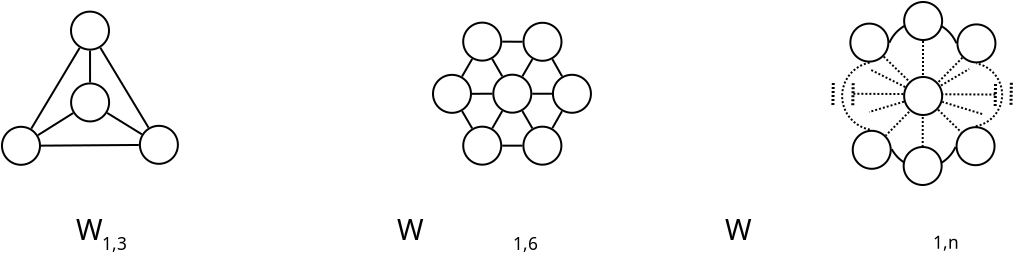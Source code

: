 <?xml version="1.0" encoding="UTF-8"?>
<dia:diagram xmlns:dia="http://www.lysator.liu.se/~alla/dia/">
  <dia:layer name="Background" visible="true" active="true">
    <dia:object type="Standard - Ellipse" version="0" id="O0">
      <dia:attribute name="obj_pos">
        <dia:point val="54.773,15.03"/>
      </dia:attribute>
      <dia:attribute name="obj_bb">
        <dia:rectangle val="54.722,14.98;56.722,16.98"/>
      </dia:attribute>
      <dia:attribute name="elem_corner">
        <dia:point val="54.773,15.03"/>
      </dia:attribute>
      <dia:attribute name="elem_width">
        <dia:real val="1.9"/>
      </dia:attribute>
      <dia:attribute name="elem_height">
        <dia:real val="1.9"/>
      </dia:attribute>
      <dia:attribute name="border_width">
        <dia:real val="0.1"/>
      </dia:attribute>
      <dia:attribute name="aspect">
        <dia:enum val="2"/>
      </dia:attribute>
    </dia:object>
    <dia:object type="Standard - Ellipse" version="0" id="O1">
      <dia:attribute name="obj_pos">
        <dia:point val="60.127,15.07"/>
      </dia:attribute>
      <dia:attribute name="obj_bb">
        <dia:rectangle val="60.078,15.02;62.078,17.02"/>
      </dia:attribute>
      <dia:attribute name="elem_corner">
        <dia:point val="60.127,15.07"/>
      </dia:attribute>
      <dia:attribute name="elem_width">
        <dia:real val="1.9"/>
      </dia:attribute>
      <dia:attribute name="elem_height">
        <dia:real val="1.9"/>
      </dia:attribute>
      <dia:attribute name="border_width">
        <dia:real val="0.1"/>
      </dia:attribute>
      <dia:attribute name="aspect">
        <dia:enum val="2"/>
      </dia:attribute>
    </dia:object>
    <dia:object type="Standard - Ellipse" version="0" id="O2">
      <dia:attribute name="obj_pos">
        <dia:point val="60.083,20.21"/>
      </dia:attribute>
      <dia:attribute name="obj_bb">
        <dia:rectangle val="60.032,20.16;62.032,22.16"/>
      </dia:attribute>
      <dia:attribute name="elem_corner">
        <dia:point val="60.083,20.21"/>
      </dia:attribute>
      <dia:attribute name="elem_width">
        <dia:real val="1.9"/>
      </dia:attribute>
      <dia:attribute name="elem_height">
        <dia:real val="1.9"/>
      </dia:attribute>
      <dia:attribute name="border_width">
        <dia:real val="0.1"/>
      </dia:attribute>
      <dia:attribute name="aspect">
        <dia:enum val="2"/>
      </dia:attribute>
    </dia:object>
    <dia:object type="Standard - Ellipse" version="0" id="O3">
      <dia:attribute name="obj_pos">
        <dia:point val="54.892,20.39"/>
      </dia:attribute>
      <dia:attribute name="obj_bb">
        <dia:rectangle val="54.843,20.34;56.843,22.34"/>
      </dia:attribute>
      <dia:attribute name="elem_corner">
        <dia:point val="54.892,20.39"/>
      </dia:attribute>
      <dia:attribute name="elem_width">
        <dia:real val="1.9"/>
      </dia:attribute>
      <dia:attribute name="elem_height">
        <dia:real val="1.9"/>
      </dia:attribute>
      <dia:attribute name="border_width">
        <dia:real val="0.1"/>
      </dia:attribute>
      <dia:attribute name="aspect">
        <dia:enum val="2"/>
      </dia:attribute>
    </dia:object>
    <dia:object type="Standard - Arc" version="0" id="O4">
      <dia:attribute name="obj_pos">
        <dia:point val="61.032,21.16"/>
      </dia:attribute>
      <dia:attribute name="obj_bb">
        <dia:rectangle val="60.982,15.97;62.412,21.21"/>
      </dia:attribute>
      <dia:attribute name="conn_endpoints">
        <dia:point val="61.032,21.16"/>
        <dia:point val="61.078,16.02"/>
      </dia:attribute>
      <dia:attribute name="curve_distance">
        <dia:real val="1.307"/>
      </dia:attribute>
      <dia:attribute name="line_width">
        <dia:real val="0.1"/>
      </dia:attribute>
      <dia:attribute name="line_style">
        <dia:enum val="4"/>
      </dia:attribute>
      <dia:connections>
        <dia:connection handle="0" to="O2" connection="8"/>
        <dia:connection handle="1" to="O1" connection="8"/>
      </dia:connections>
    </dia:object>
    <dia:object type="Standard - Arc" version="0" id="O5">
      <dia:attribute name="obj_pos">
        <dia:point val="55.722,15.98"/>
      </dia:attribute>
      <dia:attribute name="obj_bb">
        <dia:rectangle val="54.312,15.929;55.894,21.391"/>
      </dia:attribute>
      <dia:attribute name="conn_endpoints">
        <dia:point val="55.722,15.98"/>
        <dia:point val="55.843,21.34"/>
      </dia:attribute>
      <dia:attribute name="curve_distance">
        <dia:real val="1.42"/>
      </dia:attribute>
      <dia:attribute name="line_width">
        <dia:real val="0.1"/>
      </dia:attribute>
      <dia:attribute name="line_style">
        <dia:enum val="4"/>
      </dia:attribute>
      <dia:connections>
        <dia:connection handle="0" to="O0" connection="8"/>
        <dia:connection handle="1" to="O3" connection="8"/>
      </dia:connections>
    </dia:object>
    <dia:object type="Standard - Arc" version="0" id="O6">
      <dia:attribute name="obj_pos">
        <dia:point val="55.843,21.34"/>
      </dia:attribute>
      <dia:attribute name="obj_bb">
        <dia:rectangle val="55.791,21.108;61.084,22.297"/>
      </dia:attribute>
      <dia:attribute name="conn_endpoints">
        <dia:point val="55.843,21.34"/>
        <dia:point val="61.032,21.16"/>
      </dia:attribute>
      <dia:attribute name="curve_distance">
        <dia:real val="0.995"/>
      </dia:attribute>
      <dia:attribute name="line_width">
        <dia:real val="0.1"/>
      </dia:attribute>
      <dia:connections>
        <dia:connection handle="0" to="O3" connection="8"/>
        <dia:connection handle="1" to="O2" connection="8"/>
      </dia:connections>
    </dia:object>
    <dia:object type="Standard - Arc" version="0" id="O7">
      <dia:attribute name="obj_pos">
        <dia:point val="61.078,16.02"/>
      </dia:attribute>
      <dia:attribute name="obj_bb">
        <dia:rectangle val="55.672,14.849;61.128,16.07"/>
      </dia:attribute>
      <dia:attribute name="conn_endpoints">
        <dia:point val="61.078,16.02"/>
        <dia:point val="55.722,15.98"/>
      </dia:attribute>
      <dia:attribute name="curve_distance">
        <dia:real val="1.101"/>
      </dia:attribute>
      <dia:attribute name="line_width">
        <dia:real val="0.1"/>
      </dia:attribute>
      <dia:connections>
        <dia:connection handle="0" to="O1" connection="8"/>
        <dia:connection handle="1" to="O0" connection="8"/>
      </dia:connections>
    </dia:object>
    <dia:object type="Standard - Ellipse" version="0" id="O8">
      <dia:attribute name="obj_pos">
        <dia:point val="57.462,13.95"/>
      </dia:attribute>
      <dia:attribute name="obj_bb">
        <dia:rectangle val="57.413,13.9;59.413,15.9"/>
      </dia:attribute>
      <dia:attribute name="elem_corner">
        <dia:point val="57.462,13.95"/>
      </dia:attribute>
      <dia:attribute name="elem_width">
        <dia:real val="1.9"/>
      </dia:attribute>
      <dia:attribute name="elem_height">
        <dia:real val="1.9"/>
      </dia:attribute>
      <dia:attribute name="border_width">
        <dia:real val="0.1"/>
      </dia:attribute>
      <dia:attribute name="aspect">
        <dia:enum val="2"/>
      </dia:attribute>
    </dia:object>
    <dia:object type="Standard - Ellipse" version="0" id="O9">
      <dia:attribute name="obj_pos">
        <dia:point val="57.438,21.2"/>
      </dia:attribute>
      <dia:attribute name="obj_bb">
        <dia:rectangle val="57.388,21.15;59.388,23.15"/>
      </dia:attribute>
      <dia:attribute name="elem_corner">
        <dia:point val="57.438,21.2"/>
      </dia:attribute>
      <dia:attribute name="elem_width">
        <dia:real val="1.9"/>
      </dia:attribute>
      <dia:attribute name="elem_height">
        <dia:real val="1.9"/>
      </dia:attribute>
      <dia:attribute name="border_width">
        <dia:real val="0.1"/>
      </dia:attribute>
      <dia:attribute name="aspect">
        <dia:enum val="2"/>
      </dia:attribute>
    </dia:object>
    <dia:object type="Standard - Line" version="0" id="O10">
      <dia:attribute name="obj_pos">
        <dia:point val="58.388,21.2"/>
      </dia:attribute>
      <dia:attribute name="obj_bb">
        <dia:rectangle val="58.337,15.85;58.459,21.25"/>
      </dia:attribute>
      <dia:attribute name="conn_endpoints">
        <dia:point val="58.388,21.2"/>
        <dia:point val="58.408,15.9"/>
      </dia:attribute>
      <dia:attribute name="numcp">
        <dia:int val="1"/>
      </dia:attribute>
      <dia:attribute name="line_width">
        <dia:real val="0.1"/>
      </dia:attribute>
      <dia:attribute name="line_style">
        <dia:enum val="4"/>
      </dia:attribute>
      <dia:connections>
        <dia:connection handle="0" to="O9" connection="1"/>
        <dia:connection handle="1" to="O8" connection="8"/>
      </dia:connections>
    </dia:object>
    <dia:object type="Standard - Line" version="0" id="O11">
      <dia:attribute name="obj_pos">
        <dia:point val="59.131,18.228"/>
      </dia:attribute>
      <dia:attribute name="obj_bb">
        <dia:rectangle val="59.063,17.232;60.781,18.297"/>
      </dia:attribute>
      <dia:attribute name="conn_endpoints">
        <dia:point val="59.131,18.228"/>
        <dia:point val="60.712,17.3"/>
      </dia:attribute>
      <dia:attribute name="numcp">
        <dia:int val="1"/>
      </dia:attribute>
      <dia:attribute name="line_width">
        <dia:real val="0.1"/>
      </dia:attribute>
      <dia:attribute name="line_style">
        <dia:enum val="4"/>
      </dia:attribute>
      <dia:connections>
        <dia:connection handle="0" to="O55" connection="8"/>
      </dia:connections>
    </dia:object>
    <dia:object type="Standard - Line" version="0" id="O12">
      <dia:attribute name="obj_pos">
        <dia:point val="60.377,16.732"/>
      </dia:attribute>
      <dia:attribute name="obj_bb">
        <dia:rectangle val="56.473,16.662;60.447,20.698"/>
      </dia:attribute>
      <dia:attribute name="conn_endpoints">
        <dia:point val="60.377,16.732"/>
        <dia:point val="56.544,20.628"/>
      </dia:attribute>
      <dia:attribute name="numcp">
        <dia:int val="1"/>
      </dia:attribute>
      <dia:attribute name="line_width">
        <dia:real val="0.1"/>
      </dia:attribute>
      <dia:attribute name="line_style">
        <dia:enum val="4"/>
      </dia:attribute>
      <dia:connections>
        <dia:connection handle="0" to="O1" connection="8"/>
        <dia:connection handle="1" to="O3" connection="8"/>
      </dia:connections>
    </dia:object>
    <dia:object type="Standard - Line" version="0" id="O13">
      <dia:attribute name="obj_pos">
        <dia:point val="57.454,18.934"/>
      </dia:attribute>
      <dia:attribute name="obj_bb">
        <dia:rectangle val="55.65,18.872;57.516,19.512"/>
      </dia:attribute>
      <dia:attribute name="conn_endpoints">
        <dia:point val="57.454,18.934"/>
        <dia:point val="55.712,19.45"/>
      </dia:attribute>
      <dia:attribute name="numcp">
        <dia:int val="1"/>
      </dia:attribute>
      <dia:attribute name="line_width">
        <dia:real val="0.1"/>
      </dia:attribute>
      <dia:attribute name="line_style">
        <dia:enum val="4"/>
      </dia:attribute>
      <dia:connections>
        <dia:connection handle="0" to="O55" connection="8"/>
      </dia:connections>
    </dia:object>
    <dia:object type="Standard - Line" version="0" id="O14">
      <dia:attribute name="obj_pos">
        <dia:point val="57.518,18.203"/>
      </dia:attribute>
      <dia:attribute name="obj_bb">
        <dia:rectangle val="55.745,17.283;57.585,18.27"/>
      </dia:attribute>
      <dia:attribute name="conn_endpoints">
        <dia:point val="57.518,18.203"/>
        <dia:point val="55.812,17.35"/>
      </dia:attribute>
      <dia:attribute name="numcp">
        <dia:int val="1"/>
      </dia:attribute>
      <dia:attribute name="line_width">
        <dia:real val="0.1"/>
      </dia:attribute>
      <dia:attribute name="line_style">
        <dia:enum val="4"/>
      </dia:attribute>
      <dia:connections>
        <dia:connection handle="0" to="O55" connection="8"/>
      </dia:connections>
    </dia:object>
    <dia:object type="Standard - Line" version="0" id="O15">
      <dia:attribute name="obj_pos">
        <dia:point val="61.362,19.55"/>
      </dia:attribute>
      <dia:attribute name="obj_bb">
        <dia:rectangle val="59.307,18.88;61.425,19.612"/>
      </dia:attribute>
      <dia:attribute name="conn_endpoints">
        <dia:point val="61.362,19.55"/>
        <dia:point val="59.369,18.942"/>
      </dia:attribute>
      <dia:attribute name="numcp">
        <dia:int val="1"/>
      </dia:attribute>
      <dia:attribute name="line_width">
        <dia:real val="0.1"/>
      </dia:attribute>
      <dia:attribute name="line_style">
        <dia:enum val="4"/>
      </dia:attribute>
      <dia:connections>
        <dia:connection handle="1" to="O55" connection="8"/>
      </dia:connections>
    </dia:object>
    <dia:object type="Standard - Line" version="0" id="O16">
      <dia:attribute name="obj_pos">
        <dia:point val="56.438,16.678"/>
      </dia:attribute>
      <dia:attribute name="obj_bb">
        <dia:rectangle val="56.368,16.608;60.387,20.532"/>
      </dia:attribute>
      <dia:attribute name="conn_endpoints">
        <dia:point val="56.438,16.678"/>
        <dia:point val="60.317,20.462"/>
      </dia:attribute>
      <dia:attribute name="numcp">
        <dia:int val="1"/>
      </dia:attribute>
      <dia:attribute name="line_width">
        <dia:real val="0.1"/>
      </dia:attribute>
      <dia:attribute name="line_style">
        <dia:enum val="4"/>
      </dia:attribute>
      <dia:connections>
        <dia:connection handle="0" to="O0" connection="8"/>
        <dia:connection handle="1" to="O2" connection="8"/>
      </dia:connections>
    </dia:object>
    <dia:object type="Standard - Line" version="0" id="O17">
      <dia:attribute name="obj_pos">
        <dia:point val="62.023,18.578"/>
      </dia:attribute>
      <dia:attribute name="obj_bb">
        <dia:rectangle val="54.854,18.488;62.073,18.628"/>
      </dia:attribute>
      <dia:attribute name="conn_endpoints">
        <dia:point val="62.023,18.578"/>
        <dia:point val="54.904,18.538"/>
      </dia:attribute>
      <dia:attribute name="numcp">
        <dia:int val="1"/>
      </dia:attribute>
      <dia:attribute name="line_width">
        <dia:real val="0.1"/>
      </dia:attribute>
      <dia:attribute name="line_style">
        <dia:enum val="4"/>
      </dia:attribute>
      <dia:connections>
        <dia:connection handle="0" to="O18" connection="0"/>
        <dia:connection handle="1" to="O19" connection="0"/>
      </dia:connections>
    </dia:object>
    <dia:object type="Standard - Line" version="0" id="O18">
      <dia:attribute name="obj_pos">
        <dia:point val="62.013,19.15"/>
      </dia:attribute>
      <dia:attribute name="obj_bb">
        <dia:rectangle val="61.936,17.93;62.11,19.226"/>
      </dia:attribute>
      <dia:attribute name="conn_endpoints">
        <dia:point val="62.013,19.15"/>
        <dia:point val="62.033,18.006"/>
      </dia:attribute>
      <dia:attribute name="numcp">
        <dia:int val="1"/>
      </dia:attribute>
      <dia:attribute name="line_width">
        <dia:real val="0.15"/>
      </dia:attribute>
      <dia:attribute name="line_style">
        <dia:enum val="4"/>
      </dia:attribute>
    </dia:object>
    <dia:object type="Standard - Line" version="0" id="O19">
      <dia:attribute name="obj_pos">
        <dia:point val="54.894,19.11"/>
      </dia:attribute>
      <dia:attribute name="obj_bb">
        <dia:rectangle val="54.818,17.89;54.991,19.187"/>
      </dia:attribute>
      <dia:attribute name="conn_endpoints">
        <dia:point val="54.894,19.11"/>
        <dia:point val="54.915,17.966"/>
      </dia:attribute>
      <dia:attribute name="numcp">
        <dia:int val="1"/>
      </dia:attribute>
      <dia:attribute name="line_width">
        <dia:real val="0.15"/>
      </dia:attribute>
      <dia:attribute name="line_style">
        <dia:enum val="4"/>
      </dia:attribute>
    </dia:object>
    <dia:object type="Standard - Line" version="0" id="O20">
      <dia:attribute name="obj_pos">
        <dia:point val="53.899,19.1"/>
      </dia:attribute>
      <dia:attribute name="obj_bb">
        <dia:rectangle val="53.822,17.88;53.996,19.177"/>
      </dia:attribute>
      <dia:attribute name="conn_endpoints">
        <dia:point val="53.899,19.1"/>
        <dia:point val="53.92,17.956"/>
      </dia:attribute>
      <dia:attribute name="numcp">
        <dia:int val="1"/>
      </dia:attribute>
      <dia:attribute name="line_width">
        <dia:real val="0.15"/>
      </dia:attribute>
      <dia:attribute name="line_style">
        <dia:enum val="4"/>
      </dia:attribute>
    </dia:object>
    <dia:object type="Standard - Line" version="0" id="O21">
      <dia:attribute name="obj_pos">
        <dia:point val="62.804,19.09"/>
      </dia:attribute>
      <dia:attribute name="obj_bb">
        <dia:rectangle val="62.727,17.87;62.901,19.167"/>
      </dia:attribute>
      <dia:attribute name="conn_endpoints">
        <dia:point val="62.804,19.09"/>
        <dia:point val="62.825,17.946"/>
      </dia:attribute>
      <dia:attribute name="numcp">
        <dia:int val="1"/>
      </dia:attribute>
      <dia:attribute name="line_width">
        <dia:real val="0.15"/>
      </dia:attribute>
      <dia:attribute name="line_style">
        <dia:enum val="4"/>
      </dia:attribute>
    </dia:object>
    <dia:object type="Standard - Text" version="1" id="O22">
      <dia:attribute name="obj_pos">
        <dia:point val="17.361,26.344"/>
      </dia:attribute>
      <dia:attribute name="obj_bb">
        <dia:rectangle val="17.361,25.539;18.736,26.549"/>
      </dia:attribute>
      <dia:attribute name="text">
        <dia:composite type="text">
          <dia:attribute name="string">
            <dia:string>#1,3#</dia:string>
          </dia:attribute>
          <dia:attribute name="font">
            <dia:font family="sans" style="0" name="Helvetica"/>
          </dia:attribute>
          <dia:attribute name="height">
            <dia:real val="1.082"/>
          </dia:attribute>
          <dia:attribute name="pos">
            <dia:point val="17.361,26.344"/>
          </dia:attribute>
          <dia:attribute name="color">
            <dia:color val="#000000"/>
          </dia:attribute>
          <dia:attribute name="alignment">
            <dia:enum val="0"/>
          </dia:attribute>
        </dia:composite>
      </dia:attribute>
      <dia:attribute name="valign">
        <dia:enum val="3"/>
      </dia:attribute>
    </dia:object>
    <dia:object type="Standard - Ellipse" version="0" id="O23">
      <dia:attribute name="obj_pos">
        <dia:point val="12.355,20.19"/>
      </dia:attribute>
      <dia:attribute name="obj_bb">
        <dia:rectangle val="12.305,20.14;14.305,22.14"/>
      </dia:attribute>
      <dia:attribute name="elem_corner">
        <dia:point val="12.355,20.19"/>
      </dia:attribute>
      <dia:attribute name="elem_width">
        <dia:real val="1.9"/>
      </dia:attribute>
      <dia:attribute name="elem_height">
        <dia:real val="1.9"/>
      </dia:attribute>
      <dia:attribute name="border_width">
        <dia:real val="0.1"/>
      </dia:attribute>
      <dia:attribute name="aspect">
        <dia:enum val="2"/>
      </dia:attribute>
    </dia:object>
    <dia:object type="Standard - Text" version="1" id="O24">
      <dia:attribute name="obj_pos">
        <dia:point val="16.05,25.85"/>
      </dia:attribute>
      <dia:attribute name="obj_bb">
        <dia:rectangle val="16.05,24.52;58.97,26.188"/>
      </dia:attribute>
      <dia:attribute name="text">
        <dia:composite type="text">
          <dia:attribute name="string">
            <dia:string>#W                                          W                                           W#</dia:string>
          </dia:attribute>
          <dia:attribute name="font">
            <dia:font family="sans" style="0" name="Helvetica"/>
          </dia:attribute>
          <dia:attribute name="height">
            <dia:real val="1.788"/>
          </dia:attribute>
          <dia:attribute name="pos">
            <dia:point val="16.05,25.85"/>
          </dia:attribute>
          <dia:attribute name="color">
            <dia:color val="#000000"/>
          </dia:attribute>
          <dia:attribute name="alignment">
            <dia:enum val="0"/>
          </dia:attribute>
        </dia:composite>
      </dia:attribute>
      <dia:attribute name="valign">
        <dia:enum val="3"/>
      </dia:attribute>
    </dia:object>
    <dia:object type="Standard - Text" version="1" id="O25">
      <dia:attribute name="obj_pos">
        <dia:point val="37.905,26.345"/>
      </dia:attribute>
      <dia:attribute name="obj_bb">
        <dia:rectangle val="37.905,25.54;39.28,26.55"/>
      </dia:attribute>
      <dia:attribute name="text">
        <dia:composite type="text">
          <dia:attribute name="string">
            <dia:string>#1,6#</dia:string>
          </dia:attribute>
          <dia:attribute name="font">
            <dia:font family="sans" style="0" name="Helvetica"/>
          </dia:attribute>
          <dia:attribute name="height">
            <dia:real val="1.082"/>
          </dia:attribute>
          <dia:attribute name="pos">
            <dia:point val="37.905,26.345"/>
          </dia:attribute>
          <dia:attribute name="color">
            <dia:color val="#000000"/>
          </dia:attribute>
          <dia:attribute name="alignment">
            <dia:enum val="0"/>
          </dia:attribute>
        </dia:composite>
      </dia:attribute>
      <dia:attribute name="valign">
        <dia:enum val="3"/>
      </dia:attribute>
    </dia:object>
    <dia:object type="Standard - Text" version="1" id="O26">
      <dia:attribute name="obj_pos">
        <dia:point val="58.91,26.285"/>
      </dia:attribute>
      <dia:attribute name="obj_bb">
        <dia:rectangle val="58.91,25.48;60.285,26.49"/>
      </dia:attribute>
      <dia:attribute name="text">
        <dia:composite type="text">
          <dia:attribute name="string">
            <dia:string>#1,n#</dia:string>
          </dia:attribute>
          <dia:attribute name="font">
            <dia:font family="sans" style="0" name="Helvetica"/>
          </dia:attribute>
          <dia:attribute name="height">
            <dia:real val="1.082"/>
          </dia:attribute>
          <dia:attribute name="pos">
            <dia:point val="58.91,26.285"/>
          </dia:attribute>
          <dia:attribute name="color">
            <dia:color val="#000000"/>
          </dia:attribute>
          <dia:attribute name="alignment">
            <dia:enum val="0"/>
          </dia:attribute>
        </dia:composite>
      </dia:attribute>
      <dia:attribute name="valign">
        <dia:enum val="3"/>
      </dia:attribute>
    </dia:object>
    <dia:object type="Standard - Ellipse" version="0" id="O27">
      <dia:attribute name="obj_pos">
        <dia:point val="19.25,20.141"/>
      </dia:attribute>
      <dia:attribute name="obj_bb">
        <dia:rectangle val="19.2,20.091;21.2,22.091"/>
      </dia:attribute>
      <dia:attribute name="elem_corner">
        <dia:point val="19.25,20.141"/>
      </dia:attribute>
      <dia:attribute name="elem_width">
        <dia:real val="1.9"/>
      </dia:attribute>
      <dia:attribute name="elem_height">
        <dia:real val="1.9"/>
      </dia:attribute>
      <dia:attribute name="border_width">
        <dia:real val="0.1"/>
      </dia:attribute>
      <dia:attribute name="aspect">
        <dia:enum val="2"/>
      </dia:attribute>
    </dia:object>
    <dia:object type="Standard - Line" version="0" id="O28">
      <dia:attribute name="obj_pos">
        <dia:point val="19.2,21.098"/>
      </dia:attribute>
      <dia:attribute name="obj_bb">
        <dia:rectangle val="14.255,21.047;19.25,21.183"/>
      </dia:attribute>
      <dia:attribute name="conn_endpoints">
        <dia:point val="19.2,21.098"/>
        <dia:point val="14.305,21.133"/>
      </dia:attribute>
      <dia:attribute name="numcp">
        <dia:int val="1"/>
      </dia:attribute>
      <dia:attribute name="line_width">
        <dia:real val="0.1"/>
      </dia:attribute>
      <dia:connections>
        <dia:connection handle="0" to="O27" connection="8"/>
        <dia:connection handle="1" to="O23" connection="8"/>
      </dia:connections>
    </dia:object>
    <dia:object type="Standard - Line" version="0" id="O29">
      <dia:attribute name="obj_pos">
        <dia:point val="40.36,17.669"/>
      </dia:attribute>
      <dia:attribute name="obj_bb">
        <dia:rectangle val="39.804,16.741;40.428,17.738"/>
      </dia:attribute>
      <dia:attribute name="conn_endpoints">
        <dia:point val="40.36,17.669"/>
        <dia:point val="39.872,16.809"/>
      </dia:attribute>
      <dia:attribute name="numcp">
        <dia:int val="1"/>
      </dia:attribute>
      <dia:attribute name="line_width">
        <dia:real val="0.1"/>
      </dia:attribute>
      <dia:connections>
        <dia:connection handle="0" to="O35" connection="8"/>
        <dia:connection handle="1" to="O39" connection="8"/>
      </dia:connections>
    </dia:object>
    <dia:object type="Standard - Line" version="0" id="O30">
      <dia:attribute name="obj_pos">
        <dia:point val="35.355,17.677"/>
      </dia:attribute>
      <dia:attribute name="obj_bb">
        <dia:rectangle val="35.287,16.727;35.933,17.745"/>
      </dia:attribute>
      <dia:attribute name="conn_endpoints">
        <dia:point val="35.355,17.677"/>
        <dia:point val="35.865,16.796"/>
      </dia:attribute>
      <dia:attribute name="numcp">
        <dia:int val="1"/>
      </dia:attribute>
      <dia:attribute name="line_width">
        <dia:real val="0.1"/>
      </dia:attribute>
      <dia:connections>
        <dia:connection handle="0" to="O34" connection="8"/>
        <dia:connection handle="1" to="O33" connection="8"/>
      </dia:connections>
    </dia:object>
    <dia:object type="Standard - Line" version="0" id="O31">
      <dia:attribute name="obj_pos">
        <dia:point val="39.87,20.264"/>
      </dia:attribute>
      <dia:attribute name="obj_bb">
        <dia:rectangle val="39.802,19.34;40.425,20.332"/>
      </dia:attribute>
      <dia:attribute name="conn_endpoints">
        <dia:point val="39.87,20.264"/>
        <dia:point val="40.357,19.408"/>
      </dia:attribute>
      <dia:attribute name="numcp">
        <dia:int val="1"/>
      </dia:attribute>
      <dia:attribute name="line_width">
        <dia:real val="0.1"/>
      </dia:attribute>
      <dia:connections>
        <dia:connection handle="0" to="O32" connection="8"/>
        <dia:connection handle="1" to="O35" connection="8"/>
      </dia:connections>
    </dia:object>
    <dia:object type="Standard - Ellipse" version="0" id="O32">
      <dia:attribute name="obj_pos">
        <dia:point val="38.425,20.183"/>
      </dia:attribute>
      <dia:attribute name="obj_bb">
        <dia:rectangle val="38.375,20.133;40.375,22.133"/>
      </dia:attribute>
      <dia:attribute name="elem_corner">
        <dia:point val="38.425,20.183"/>
      </dia:attribute>
      <dia:attribute name="elem_width">
        <dia:real val="1.9"/>
      </dia:attribute>
      <dia:attribute name="elem_height">
        <dia:real val="1.9"/>
      </dia:attribute>
      <dia:attribute name="border_width">
        <dia:real val="0.1"/>
      </dia:attribute>
      <dia:attribute name="aspect">
        <dia:enum val="2"/>
      </dia:attribute>
    </dia:object>
    <dia:object type="Standard - Ellipse" version="0" id="O33">
      <dia:attribute name="obj_pos">
        <dia:point val="35.415,14.981"/>
      </dia:attribute>
      <dia:attribute name="obj_bb">
        <dia:rectangle val="35.365,14.931;37.365,16.931"/>
      </dia:attribute>
      <dia:attribute name="elem_corner">
        <dia:point val="35.415,14.981"/>
      </dia:attribute>
      <dia:attribute name="elem_width">
        <dia:real val="1.9"/>
      </dia:attribute>
      <dia:attribute name="elem_height">
        <dia:real val="1.9"/>
      </dia:attribute>
      <dia:attribute name="border_width">
        <dia:real val="0.1"/>
      </dia:attribute>
      <dia:attribute name="aspect">
        <dia:enum val="2"/>
      </dia:attribute>
    </dia:object>
    <dia:object type="Standard - Ellipse" version="0" id="O34">
      <dia:attribute name="obj_pos">
        <dia:point val="33.905,17.592"/>
      </dia:attribute>
      <dia:attribute name="obj_bb">
        <dia:rectangle val="33.855,17.542;35.855,19.542"/>
      </dia:attribute>
      <dia:attribute name="elem_corner">
        <dia:point val="33.905,17.592"/>
      </dia:attribute>
      <dia:attribute name="elem_width">
        <dia:real val="1.9"/>
      </dia:attribute>
      <dia:attribute name="elem_height">
        <dia:real val="1.9"/>
      </dia:attribute>
      <dia:attribute name="border_width">
        <dia:real val="0.1"/>
      </dia:attribute>
      <dia:attribute name="aspect">
        <dia:enum val="2"/>
      </dia:attribute>
    </dia:object>
    <dia:object type="Standard - Ellipse" version="0" id="O35">
      <dia:attribute name="obj_pos">
        <dia:point val="39.902,17.589"/>
      </dia:attribute>
      <dia:attribute name="obj_bb">
        <dia:rectangle val="39.852,17.539;41.852,19.539"/>
      </dia:attribute>
      <dia:attribute name="elem_corner">
        <dia:point val="39.902,17.589"/>
      </dia:attribute>
      <dia:attribute name="elem_width">
        <dia:real val="1.9"/>
      </dia:attribute>
      <dia:attribute name="elem_height">
        <dia:real val="1.9"/>
      </dia:attribute>
      <dia:attribute name="border_width">
        <dia:real val="0.1"/>
      </dia:attribute>
      <dia:attribute name="show_background">
        <dia:boolean val="false"/>
      </dia:attribute>
      <dia:attribute name="aspect">
        <dia:enum val="2"/>
      </dia:attribute>
    </dia:object>
    <dia:object type="Standard - Ellipse" version="0" id="O36">
      <dia:attribute name="obj_pos">
        <dia:point val="35.417,20.183"/>
      </dia:attribute>
      <dia:attribute name="obj_bb">
        <dia:rectangle val="35.367,20.133;37.367,22.133"/>
      </dia:attribute>
      <dia:attribute name="elem_corner">
        <dia:point val="35.417,20.183"/>
      </dia:attribute>
      <dia:attribute name="elem_width">
        <dia:real val="1.9"/>
      </dia:attribute>
      <dia:attribute name="elem_height">
        <dia:real val="1.9"/>
      </dia:attribute>
      <dia:attribute name="border_width">
        <dia:real val="0.1"/>
      </dia:attribute>
      <dia:attribute name="aspect">
        <dia:enum val="2"/>
      </dia:attribute>
    </dia:object>
    <dia:object type="Standard - Line" version="0" id="O37">
      <dia:attribute name="obj_pos">
        <dia:point val="35.864,20.269"/>
      </dia:attribute>
      <dia:attribute name="obj_bb">
        <dia:rectangle val="35.291,19.337;35.932,20.338"/>
      </dia:attribute>
      <dia:attribute name="conn_endpoints">
        <dia:point val="35.864,20.269"/>
        <dia:point val="35.359,19.405"/>
      </dia:attribute>
      <dia:attribute name="numcp">
        <dia:int val="1"/>
      </dia:attribute>
      <dia:attribute name="line_width">
        <dia:real val="0.1"/>
      </dia:attribute>
      <dia:connections>
        <dia:connection handle="0" to="O36" connection="8"/>
        <dia:connection handle="1" to="O34" connection="8"/>
      </dia:connections>
    </dia:object>
    <dia:object type="Standard - Line" version="0" id="O38">
      <dia:attribute name="obj_pos">
        <dia:point val="38.376,21.133"/>
      </dia:attribute>
      <dia:attribute name="obj_bb">
        <dia:rectangle val="37.317,21.083;38.426,21.183"/>
      </dia:attribute>
      <dia:attribute name="conn_endpoints">
        <dia:point val="38.376,21.133"/>
        <dia:point val="37.367,21.133"/>
      </dia:attribute>
      <dia:attribute name="numcp">
        <dia:int val="1"/>
      </dia:attribute>
      <dia:attribute name="line_width">
        <dia:real val="0.1"/>
      </dia:attribute>
      <dia:connections>
        <dia:connection handle="0" to="O32" connection="8"/>
        <dia:connection handle="1" to="O36" connection="8"/>
      </dia:connections>
    </dia:object>
    <dia:object type="Standard - Ellipse" version="0" id="O39">
      <dia:attribute name="obj_pos">
        <dia:point val="38.43,14.989"/>
      </dia:attribute>
      <dia:attribute name="obj_bb">
        <dia:rectangle val="38.38,14.939;40.38,16.939"/>
      </dia:attribute>
      <dia:attribute name="elem_corner">
        <dia:point val="38.43,14.989"/>
      </dia:attribute>
      <dia:attribute name="elem_width">
        <dia:real val="1.9"/>
      </dia:attribute>
      <dia:attribute name="elem_height">
        <dia:real val="1.9"/>
      </dia:attribute>
      <dia:attribute name="border_width">
        <dia:real val="0.1"/>
      </dia:attribute>
      <dia:attribute name="aspect">
        <dia:enum val="2"/>
      </dia:attribute>
    </dia:object>
    <dia:object type="Standard - Line" version="0" id="O40">
      <dia:attribute name="obj_pos">
        <dia:point val="37.365,15.933"/>
      </dia:attribute>
      <dia:attribute name="obj_bb">
        <dia:rectangle val="37.315,15.883;38.43,15.986"/>
      </dia:attribute>
      <dia:attribute name="conn_endpoints">
        <dia:point val="37.365,15.933"/>
        <dia:point val="38.38,15.936"/>
      </dia:attribute>
      <dia:attribute name="numcp">
        <dia:int val="1"/>
      </dia:attribute>
      <dia:attribute name="line_width">
        <dia:real val="0.1"/>
      </dia:attribute>
      <dia:connections>
        <dia:connection handle="0" to="O33" connection="8"/>
        <dia:connection handle="1" to="O39" connection="8"/>
      </dia:connections>
    </dia:object>
    <dia:object type="Standard - Ellipse" version="0" id="O41">
      <dia:attribute name="obj_pos">
        <dia:point val="36.92,17.584"/>
      </dia:attribute>
      <dia:attribute name="obj_bb">
        <dia:rectangle val="36.87,17.534;38.87,19.534"/>
      </dia:attribute>
      <dia:attribute name="elem_corner">
        <dia:point val="36.92,17.584"/>
      </dia:attribute>
      <dia:attribute name="elem_width">
        <dia:real val="1.9"/>
      </dia:attribute>
      <dia:attribute name="elem_height">
        <dia:real val="1.9"/>
      </dia:attribute>
      <dia:attribute name="border_width">
        <dia:real val="0.1"/>
      </dia:attribute>
      <dia:attribute name="aspect">
        <dia:enum val="2"/>
      </dia:attribute>
    </dia:object>
    <dia:object type="Standard - Line" version="0" id="O42">
      <dia:attribute name="obj_pos">
        <dia:point val="37.369,17.668"/>
      </dia:attribute>
      <dia:attribute name="obj_bb">
        <dia:rectangle val="36.797,16.728;37.438,17.736"/>
      </dia:attribute>
      <dia:attribute name="conn_endpoints">
        <dia:point val="37.369,17.668"/>
        <dia:point val="36.866,16.797"/>
      </dia:attribute>
      <dia:attribute name="numcp">
        <dia:int val="1"/>
      </dia:attribute>
      <dia:attribute name="line_width">
        <dia:real val="0.1"/>
      </dia:attribute>
      <dia:connections>
        <dia:connection handle="0" to="O41" connection="8"/>
        <dia:connection handle="1" to="O33" connection="8"/>
      </dia:connections>
    </dia:object>
    <dia:object type="Standard - Line" version="0" id="O43">
      <dia:attribute name="obj_pos">
        <dia:point val="38.373,17.669"/>
      </dia:attribute>
      <dia:attribute name="obj_bb">
        <dia:rectangle val="38.305,16.735;38.945,17.738"/>
      </dia:attribute>
      <dia:attribute name="conn_endpoints">
        <dia:point val="38.373,17.669"/>
        <dia:point val="38.877,16.803"/>
      </dia:attribute>
      <dia:attribute name="numcp">
        <dia:int val="1"/>
      </dia:attribute>
      <dia:attribute name="line_width">
        <dia:real val="0.1"/>
      </dia:attribute>
      <dia:connections>
        <dia:connection handle="0" to="O41" connection="8"/>
        <dia:connection handle="1" to="O39" connection="8"/>
      </dia:connections>
    </dia:object>
    <dia:object type="Standard - Line" version="0" id="O44">
      <dia:attribute name="obj_pos">
        <dia:point val="35.855,18.539"/>
      </dia:attribute>
      <dia:attribute name="obj_bb">
        <dia:rectangle val="35.805,18.486;36.92,18.589"/>
      </dia:attribute>
      <dia:attribute name="conn_endpoints">
        <dia:point val="35.855,18.539"/>
        <dia:point val="36.87,18.537"/>
      </dia:attribute>
      <dia:attribute name="numcp">
        <dia:int val="1"/>
      </dia:attribute>
      <dia:attribute name="line_width">
        <dia:real val="0.1"/>
      </dia:attribute>
      <dia:connections>
        <dia:connection handle="0" to="O34" connection="8"/>
        <dia:connection handle="1" to="O41" connection="8"/>
      </dia:connections>
    </dia:object>
    <dia:object type="Standard - Line" version="0" id="O45">
      <dia:attribute name="obj_pos">
        <dia:point val="36.868,20.267"/>
      </dia:attribute>
      <dia:attribute name="obj_bb">
        <dia:rectangle val="36.8,19.331;37.438,20.335"/>
      </dia:attribute>
      <dia:attribute name="conn_endpoints">
        <dia:point val="36.868,20.267"/>
        <dia:point val="37.37,19.4"/>
      </dia:attribute>
      <dia:attribute name="numcp">
        <dia:int val="1"/>
      </dia:attribute>
      <dia:attribute name="line_width">
        <dia:real val="0.1"/>
      </dia:attribute>
      <dia:connections>
        <dia:connection handle="0" to="O36" connection="8"/>
        <dia:connection handle="1" to="O41" connection="8"/>
      </dia:connections>
    </dia:object>
    <dia:object type="Standard - Line" version="0" id="O46">
      <dia:attribute name="obj_pos">
        <dia:point val="38.875,20.269"/>
      </dia:attribute>
      <dia:attribute name="obj_bb">
        <dia:rectangle val="38.302,19.33;38.943,20.337"/>
      </dia:attribute>
      <dia:attribute name="conn_endpoints">
        <dia:point val="38.875,20.269"/>
        <dia:point val="38.37,19.398"/>
      </dia:attribute>
      <dia:attribute name="numcp">
        <dia:int val="1"/>
      </dia:attribute>
      <dia:attribute name="line_width">
        <dia:real val="0.1"/>
      </dia:attribute>
      <dia:connections>
        <dia:connection handle="0" to="O32" connection="8"/>
        <dia:connection handle="1" to="O41" connection="8"/>
      </dia:connections>
    </dia:object>
    <dia:object type="Standard - Line" version="0" id="O47">
      <dia:attribute name="obj_pos">
        <dia:point val="38.87,18.536"/>
      </dia:attribute>
      <dia:attribute name="obj_bb">
        <dia:rectangle val="38.819,18.486;39.903,18.587"/>
      </dia:attribute>
      <dia:attribute name="conn_endpoints">
        <dia:point val="38.87,18.536"/>
        <dia:point val="39.852,18.537"/>
      </dia:attribute>
      <dia:attribute name="numcp">
        <dia:int val="1"/>
      </dia:attribute>
      <dia:attribute name="line_width">
        <dia:real val="0.1"/>
      </dia:attribute>
      <dia:connections>
        <dia:connection handle="0" to="O41" connection="8"/>
        <dia:connection handle="1" to="O35" connection="8"/>
      </dia:connections>
    </dia:object>
    <dia:object type="Standard - Ellipse" version="0" id="O48">
      <dia:attribute name="obj_pos">
        <dia:point val="15.805,14.431"/>
      </dia:attribute>
      <dia:attribute name="obj_bb">
        <dia:rectangle val="15.755,14.381;17.755,16.381"/>
      </dia:attribute>
      <dia:attribute name="elem_corner">
        <dia:point val="15.805,14.431"/>
      </dia:attribute>
      <dia:attribute name="elem_width">
        <dia:real val="1.9"/>
      </dia:attribute>
      <dia:attribute name="elem_height">
        <dia:real val="1.9"/>
      </dia:attribute>
      <dia:attribute name="border_width">
        <dia:real val="0.1"/>
      </dia:attribute>
      <dia:attribute name="aspect">
        <dia:enum val="2"/>
      </dia:attribute>
    </dia:object>
    <dia:object type="Standard - Line" version="0" id="O49">
      <dia:attribute name="obj_pos">
        <dia:point val="13.819,20.282"/>
      </dia:attribute>
      <dia:attribute name="obj_bb">
        <dia:rectangle val="13.75,16.17;16.31,20.351"/>
      </dia:attribute>
      <dia:attribute name="conn_endpoints">
        <dia:point val="13.819,20.282"/>
        <dia:point val="16.241,16.239"/>
      </dia:attribute>
      <dia:attribute name="numcp">
        <dia:int val="1"/>
      </dia:attribute>
      <dia:attribute name="line_width">
        <dia:real val="0.1"/>
      </dia:attribute>
      <dia:connections>
        <dia:connection handle="0" to="O23" connection="8"/>
        <dia:connection handle="1" to="O48" connection="8"/>
      </dia:connections>
    </dia:object>
    <dia:object type="Standard - Line" version="0" id="O50">
      <dia:attribute name="obj_pos">
        <dia:point val="17.272,16.237"/>
      </dia:attribute>
      <dia:attribute name="obj_bb">
        <dia:rectangle val="17.203,16.168;19.752,20.303"/>
      </dia:attribute>
      <dia:attribute name="conn_endpoints">
        <dia:point val="17.272,16.237"/>
        <dia:point val="19.683,20.234"/>
      </dia:attribute>
      <dia:attribute name="numcp">
        <dia:int val="1"/>
      </dia:attribute>
      <dia:attribute name="line_width">
        <dia:real val="0.1"/>
      </dia:attribute>
      <dia:connections>
        <dia:connection handle="0" to="O48" connection="8"/>
        <dia:connection handle="1" to="O27" connection="8"/>
      </dia:connections>
    </dia:object>
    <dia:object type="Standard - Line" version="0" id="O51">
      <dia:attribute name="obj_pos">
        <dia:point val="17.611,19.495"/>
      </dia:attribute>
      <dia:attribute name="obj_bb">
        <dia:rectangle val="17.542,19.426;19.418,20.635"/>
      </dia:attribute>
      <dia:attribute name="conn_endpoints">
        <dia:point val="17.611,19.495"/>
        <dia:point val="19.349,20.566"/>
      </dia:attribute>
      <dia:attribute name="numcp">
        <dia:int val="1"/>
      </dia:attribute>
      <dia:attribute name="line_width">
        <dia:real val="0.1"/>
      </dia:attribute>
      <dia:connections>
        <dia:connection handle="0" to="O52" connection="8"/>
        <dia:connection handle="1" to="O27" connection="8"/>
      </dia:connections>
    </dia:object>
    <dia:object type="Standard - Ellipse" version="0" id="O52">
      <dia:attribute name="obj_pos">
        <dia:point val="15.81,18.021"/>
      </dia:attribute>
      <dia:attribute name="obj_bb">
        <dia:rectangle val="15.76,17.971;17.76,19.971"/>
      </dia:attribute>
      <dia:attribute name="elem_corner">
        <dia:point val="15.81,18.021"/>
      </dia:attribute>
      <dia:attribute name="elem_width">
        <dia:real val="1.9"/>
      </dia:attribute>
      <dia:attribute name="elem_height">
        <dia:real val="1.9"/>
      </dia:attribute>
      <dia:attribute name="border_width">
        <dia:real val="0.1"/>
      </dia:attribute>
      <dia:attribute name="aspect">
        <dia:enum val="2"/>
      </dia:attribute>
    </dia:object>
    <dia:object type="Standard - Line" version="0" id="O53">
      <dia:attribute name="obj_pos">
        <dia:point val="14.152,20.608"/>
      </dia:attribute>
      <dia:attribute name="obj_bb">
        <dia:rectangle val="14.083,19.434;15.982,20.677"/>
      </dia:attribute>
      <dia:attribute name="conn_endpoints">
        <dia:point val="14.152,20.608"/>
        <dia:point val="15.913,19.503"/>
      </dia:attribute>
      <dia:attribute name="numcp">
        <dia:int val="1"/>
      </dia:attribute>
      <dia:attribute name="line_width">
        <dia:real val="0.1"/>
      </dia:attribute>
      <dia:connections>
        <dia:connection handle="0" to="O23" connection="8"/>
        <dia:connection handle="1" to="O52" connection="8"/>
      </dia:connections>
    </dia:object>
    <dia:object type="Standard - Line" version="0" id="O54">
      <dia:attribute name="obj_pos">
        <dia:point val="16.759,17.971"/>
      </dia:attribute>
      <dia:attribute name="obj_bb">
        <dia:rectangle val="16.706,16.331;16.809,18.021"/>
      </dia:attribute>
      <dia:attribute name="conn_endpoints">
        <dia:point val="16.759,17.971"/>
        <dia:point val="16.756,16.381"/>
      </dia:attribute>
      <dia:attribute name="numcp">
        <dia:int val="1"/>
      </dia:attribute>
      <dia:attribute name="line_width">
        <dia:real val="0.1"/>
      </dia:attribute>
      <dia:connections>
        <dia:connection handle="0" to="O52" connection="8"/>
        <dia:connection handle="1" to="O48" connection="8"/>
      </dia:connections>
    </dia:object>
    <dia:object type="Standard - Ellipse" version="0" id="O55">
      <dia:attribute name="obj_pos">
        <dia:point val="57.462,17.7"/>
      </dia:attribute>
      <dia:attribute name="obj_bb">
        <dia:rectangle val="57.413,17.65;59.413,19.65"/>
      </dia:attribute>
      <dia:attribute name="elem_corner">
        <dia:point val="57.462,17.7"/>
      </dia:attribute>
      <dia:attribute name="elem_width">
        <dia:real val="1.9"/>
      </dia:attribute>
      <dia:attribute name="elem_height">
        <dia:real val="1.9"/>
      </dia:attribute>
      <dia:attribute name="border_width">
        <dia:real val="0.1"/>
      </dia:attribute>
      <dia:attribute name="aspect">
        <dia:enum val="2"/>
      </dia:attribute>
    </dia:object>
  </dia:layer>
</dia:diagram>
